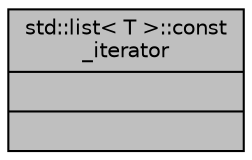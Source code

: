 digraph "std::list&lt; T &gt;::const_iterator"
{
  edge [fontname="Helvetica",fontsize="10",labelfontname="Helvetica",labelfontsize="10"];
  node [fontname="Helvetica",fontsize="10",shape=record];
  Node312 [label="{std::list\< T \>::const\l_iterator\n||}",height=0.2,width=0.4,color="black", fillcolor="grey75", style="filled", fontcolor="black"];
}
